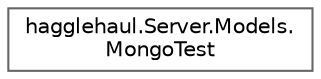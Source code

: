 digraph "Graphical Class Hierarchy"
{
 // LATEX_PDF_SIZE
  bgcolor="transparent";
  edge [fontname=Helvetica,fontsize=10,labelfontname=Helvetica,labelfontsize=10];
  node [fontname=Helvetica,fontsize=10,shape=box,height=0.2,width=0.4];
  rankdir="LR";
  Node0 [id="Node000000",label="hagglehaul.Server.Models.\lMongoTest",height=0.2,width=0.4,color="grey40", fillcolor="white", style="filled",URL="$classhagglehaul_1_1_server_1_1_models_1_1_mongo_test.html",tooltip=" "];
}
